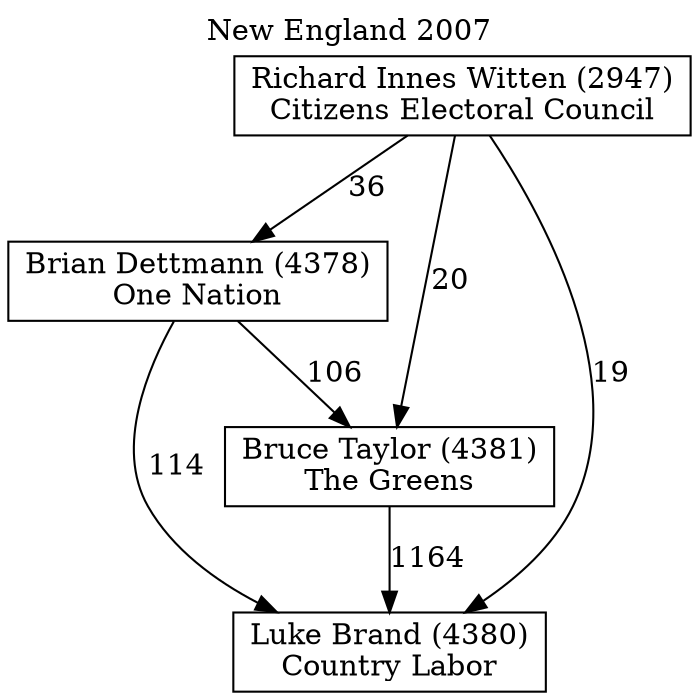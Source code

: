 // House preference flow
digraph "Luke Brand (4380)_New England_2007" {
	graph [label="New England 2007" labelloc=t mclimit=10]
	node [shape=box]
	"Brian Dettmann (4378)" [label="Brian Dettmann (4378)
One Nation"]
	"Bruce Taylor (4381)" [label="Bruce Taylor (4381)
The Greens"]
	"Luke Brand (4380)" [label="Luke Brand (4380)
Country Labor"]
	"Richard Innes Witten (2947)" [label="Richard Innes Witten (2947)
Citizens Electoral Council"]
	"Brian Dettmann (4378)" -> "Bruce Taylor (4381)" [label=106]
	"Brian Dettmann (4378)" -> "Luke Brand (4380)" [label=114]
	"Bruce Taylor (4381)" -> "Luke Brand (4380)" [label=1164]
	"Richard Innes Witten (2947)" -> "Brian Dettmann (4378)" [label=36]
	"Richard Innes Witten (2947)" -> "Bruce Taylor (4381)" [label=20]
	"Richard Innes Witten (2947)" -> "Luke Brand (4380)" [label=19]
}
